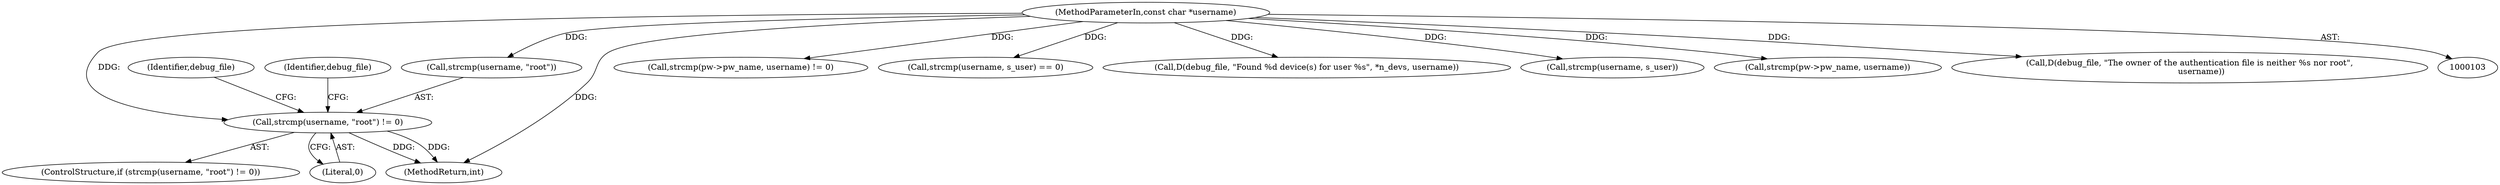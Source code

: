 digraph "0_pam-u2f_18b1914e32b74ff52000f10e97067e841e5fff62_1@API" {
"1000262" [label="(Call,strcmp(username, \"root\") != 0)"];
"1000105" [label="(MethodParameterIn,const char *username)"];
"1000261" [label="(ControlStructure,if (strcmp(username, \"root\") != 0))"];
"1000246" [label="(Call,strcmp(pw->pw_name, username) != 0)"];
"1000269" [label="(Identifier,debug_file)"];
"1000374" [label="(Call,strcmp(username, s_user) == 0)"];
"1000658" [label="(Call,D(debug_file, \"Found %d device(s) for user %s\", *n_devs, username))"];
"1000375" [label="(Call,strcmp(username, s_user))"];
"1000247" [label="(Call,strcmp(pw->pw_name, username))"];
"1000268" [label="(Call,D(debug_file, \"The owner of the authentication file is neither %s nor root\",\n         username))"];
"1000266" [label="(Literal,0)"];
"1000732" [label="(MethodReturn,int)"];
"1000275" [label="(Identifier,debug_file)"];
"1000105" [label="(MethodParameterIn,const char *username)"];
"1000263" [label="(Call,strcmp(username, \"root\"))"];
"1000262" [label="(Call,strcmp(username, \"root\") != 0)"];
"1000262" -> "1000261"  [label="AST: "];
"1000262" -> "1000266"  [label="CFG: "];
"1000263" -> "1000262"  [label="AST: "];
"1000266" -> "1000262"  [label="AST: "];
"1000269" -> "1000262"  [label="CFG: "];
"1000275" -> "1000262"  [label="CFG: "];
"1000262" -> "1000732"  [label="DDG: "];
"1000262" -> "1000732"  [label="DDG: "];
"1000105" -> "1000262"  [label="DDG: "];
"1000105" -> "1000103"  [label="AST: "];
"1000105" -> "1000732"  [label="DDG: "];
"1000105" -> "1000246"  [label="DDG: "];
"1000105" -> "1000247"  [label="DDG: "];
"1000105" -> "1000263"  [label="DDG: "];
"1000105" -> "1000268"  [label="DDG: "];
"1000105" -> "1000374"  [label="DDG: "];
"1000105" -> "1000375"  [label="DDG: "];
"1000105" -> "1000658"  [label="DDG: "];
}
